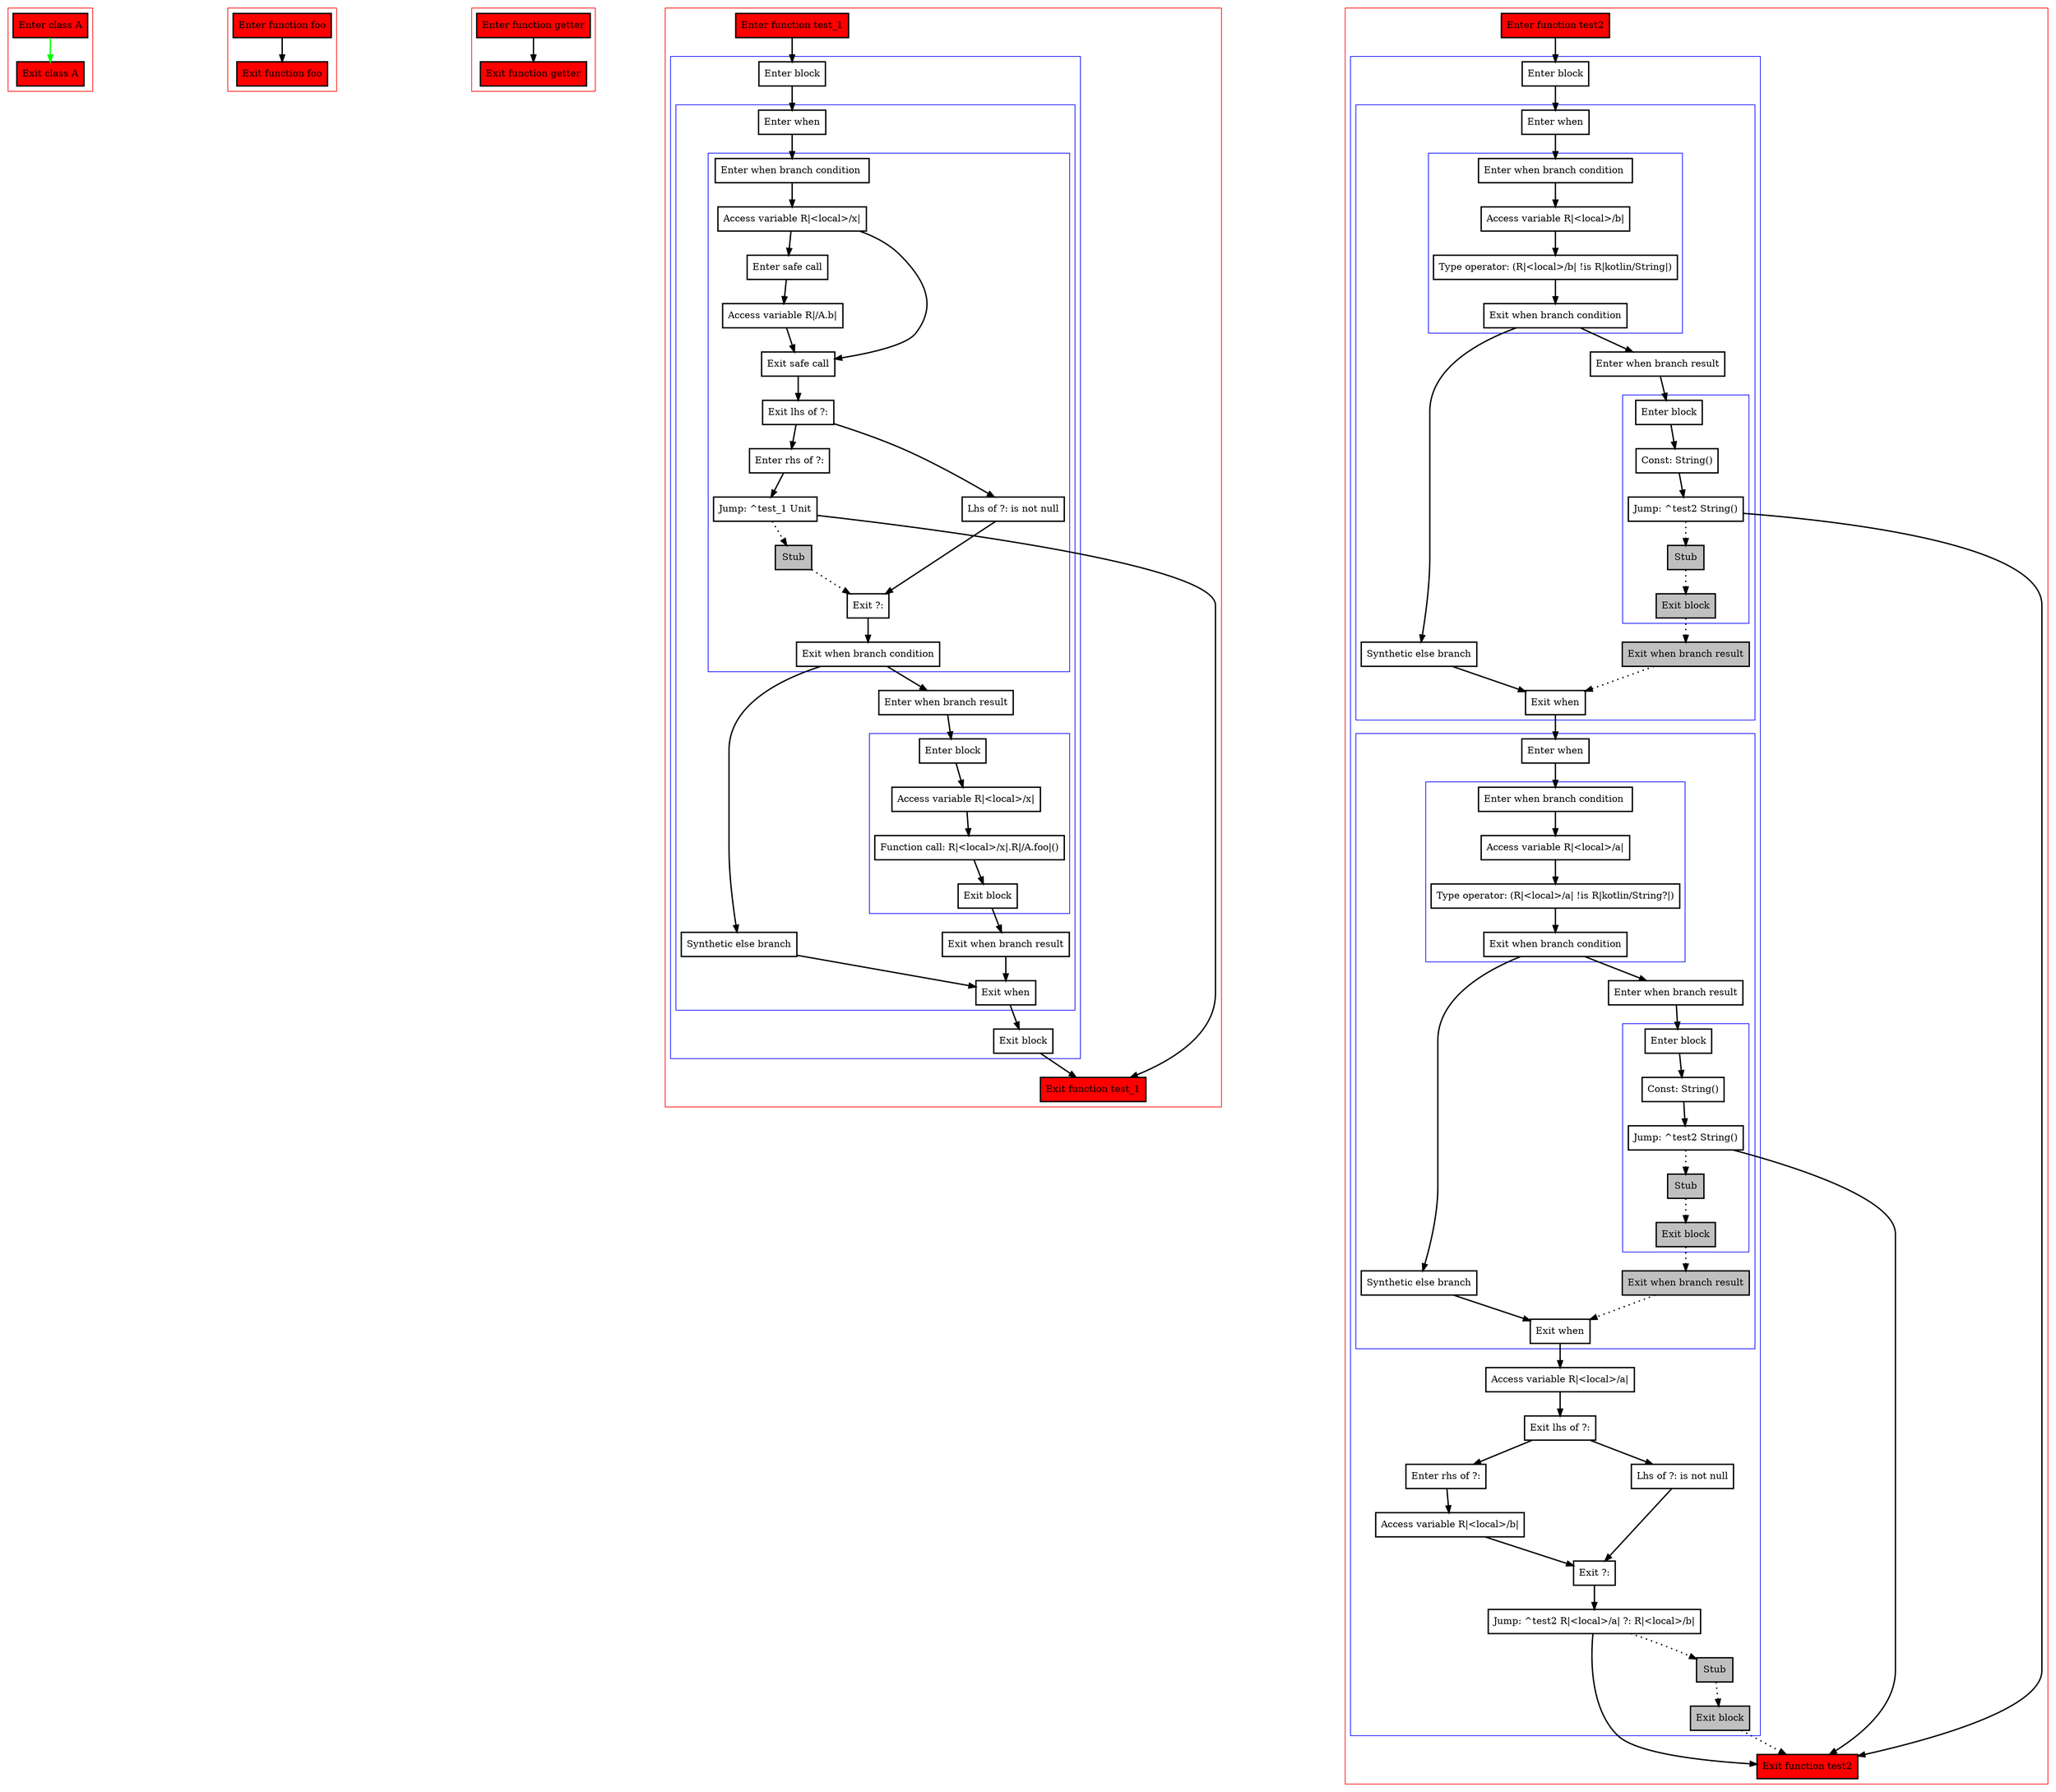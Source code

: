 digraph elvis_kt {
    graph [nodesep=3]
    node [shape=box penwidth=2]
    edge [penwidth=2]

    subgraph cluster_0 {
        color=red
        0 [label="Enter class A" style="filled" fillcolor=red];
        1 [label="Exit class A" style="filled" fillcolor=red];
    }
    0 -> {1} [color=green];

    subgraph cluster_1 {
        color=red
        2 [label="Enter function foo" style="filled" fillcolor=red];
        3 [label="Exit function foo" style="filled" fillcolor=red];
    }
    2 -> {3};

    subgraph cluster_2 {
        color=red
        4 [label="Enter function getter" style="filled" fillcolor=red];
        5 [label="Exit function getter" style="filled" fillcolor=red];
    }
    4 -> {5};

    subgraph cluster_3 {
        color=red
        6 [label="Enter function test_1" style="filled" fillcolor=red];
        subgraph cluster_4 {
            color=blue
            7 [label="Enter block"];
            subgraph cluster_5 {
                color=blue
                8 [label="Enter when"];
                subgraph cluster_6 {
                    color=blue
                    9 [label="Enter when branch condition "];
                    10 [label="Access variable R|<local>/x|"];
                    11 [label="Enter safe call"];
                    12 [label="Access variable R|/A.b|"];
                    13 [label="Exit safe call"];
                    14 [label="Exit lhs of ?:"];
                    15 [label="Enter rhs of ?:"];
                    16 [label="Jump: ^test_1 Unit"];
                    17 [label="Stub" style="filled" fillcolor=gray];
                    18 [label="Lhs of ?: is not null"];
                    19 [label="Exit ?:"];
                    20 [label="Exit when branch condition"];
                }
                21 [label="Synthetic else branch"];
                22 [label="Enter when branch result"];
                subgraph cluster_7 {
                    color=blue
                    23 [label="Enter block"];
                    24 [label="Access variable R|<local>/x|"];
                    25 [label="Function call: R|<local>/x|.R|/A.foo|()"];
                    26 [label="Exit block"];
                }
                27 [label="Exit when branch result"];
                28 [label="Exit when"];
            }
            29 [label="Exit block"];
        }
        30 [label="Exit function test_1" style="filled" fillcolor=red];
    }
    6 -> {7};
    7 -> {8};
    8 -> {9};
    9 -> {10};
    10 -> {11 13};
    11 -> {12};
    12 -> {13};
    13 -> {14};
    14 -> {18 15};
    15 -> {16};
    16 -> {30};
    16 -> {17} [style=dotted];
    17 -> {19} [style=dotted];
    18 -> {19};
    19 -> {20};
    20 -> {22 21};
    21 -> {28};
    22 -> {23};
    23 -> {24};
    24 -> {25};
    25 -> {26};
    26 -> {27};
    27 -> {28};
    28 -> {29};
    29 -> {30};

    subgraph cluster_8 {
        color=red
        31 [label="Enter function test2" style="filled" fillcolor=red];
        subgraph cluster_9 {
            color=blue
            32 [label="Enter block"];
            subgraph cluster_10 {
                color=blue
                33 [label="Enter when"];
                subgraph cluster_11 {
                    color=blue
                    34 [label="Enter when branch condition "];
                    35 [label="Access variable R|<local>/b|"];
                    36 [label="Type operator: (R|<local>/b| !is R|kotlin/String|)"];
                    37 [label="Exit when branch condition"];
                }
                38 [label="Synthetic else branch"];
                39 [label="Enter when branch result"];
                subgraph cluster_12 {
                    color=blue
                    40 [label="Enter block"];
                    41 [label="Const: String()"];
                    42 [label="Jump: ^test2 String()"];
                    43 [label="Stub" style="filled" fillcolor=gray];
                    44 [label="Exit block" style="filled" fillcolor=gray];
                }
                45 [label="Exit when branch result" style="filled" fillcolor=gray];
                46 [label="Exit when"];
            }
            subgraph cluster_13 {
                color=blue
                47 [label="Enter when"];
                subgraph cluster_14 {
                    color=blue
                    48 [label="Enter when branch condition "];
                    49 [label="Access variable R|<local>/a|"];
                    50 [label="Type operator: (R|<local>/a| !is R|kotlin/String?|)"];
                    51 [label="Exit when branch condition"];
                }
                52 [label="Synthetic else branch"];
                53 [label="Enter when branch result"];
                subgraph cluster_15 {
                    color=blue
                    54 [label="Enter block"];
                    55 [label="Const: String()"];
                    56 [label="Jump: ^test2 String()"];
                    57 [label="Stub" style="filled" fillcolor=gray];
                    58 [label="Exit block" style="filled" fillcolor=gray];
                }
                59 [label="Exit when branch result" style="filled" fillcolor=gray];
                60 [label="Exit when"];
            }
            61 [label="Access variable R|<local>/a|"];
            62 [label="Exit lhs of ?:"];
            63 [label="Enter rhs of ?:"];
            64 [label="Access variable R|<local>/b|"];
            65 [label="Lhs of ?: is not null"];
            66 [label="Exit ?:"];
            67 [label="Jump: ^test2 R|<local>/a| ?: R|<local>/b|"];
            68 [label="Stub" style="filled" fillcolor=gray];
            69 [label="Exit block" style="filled" fillcolor=gray];
        }
        70 [label="Exit function test2" style="filled" fillcolor=red];
    }
    31 -> {32};
    32 -> {33};
    33 -> {34};
    34 -> {35};
    35 -> {36};
    36 -> {37};
    37 -> {39 38};
    38 -> {46};
    39 -> {40};
    40 -> {41};
    41 -> {42};
    42 -> {70};
    42 -> {43} [style=dotted];
    43 -> {44} [style=dotted];
    44 -> {45} [style=dotted];
    45 -> {46} [style=dotted];
    46 -> {47};
    47 -> {48};
    48 -> {49};
    49 -> {50};
    50 -> {51};
    51 -> {53 52};
    52 -> {60};
    53 -> {54};
    54 -> {55};
    55 -> {56};
    56 -> {70};
    56 -> {57} [style=dotted];
    57 -> {58} [style=dotted];
    58 -> {59} [style=dotted];
    59 -> {60} [style=dotted];
    60 -> {61};
    61 -> {62};
    62 -> {65 63};
    63 -> {64};
    64 -> {66};
    65 -> {66};
    66 -> {67};
    67 -> {70};
    67 -> {68} [style=dotted];
    68 -> {69} [style=dotted];
    69 -> {70} [style=dotted];

}
